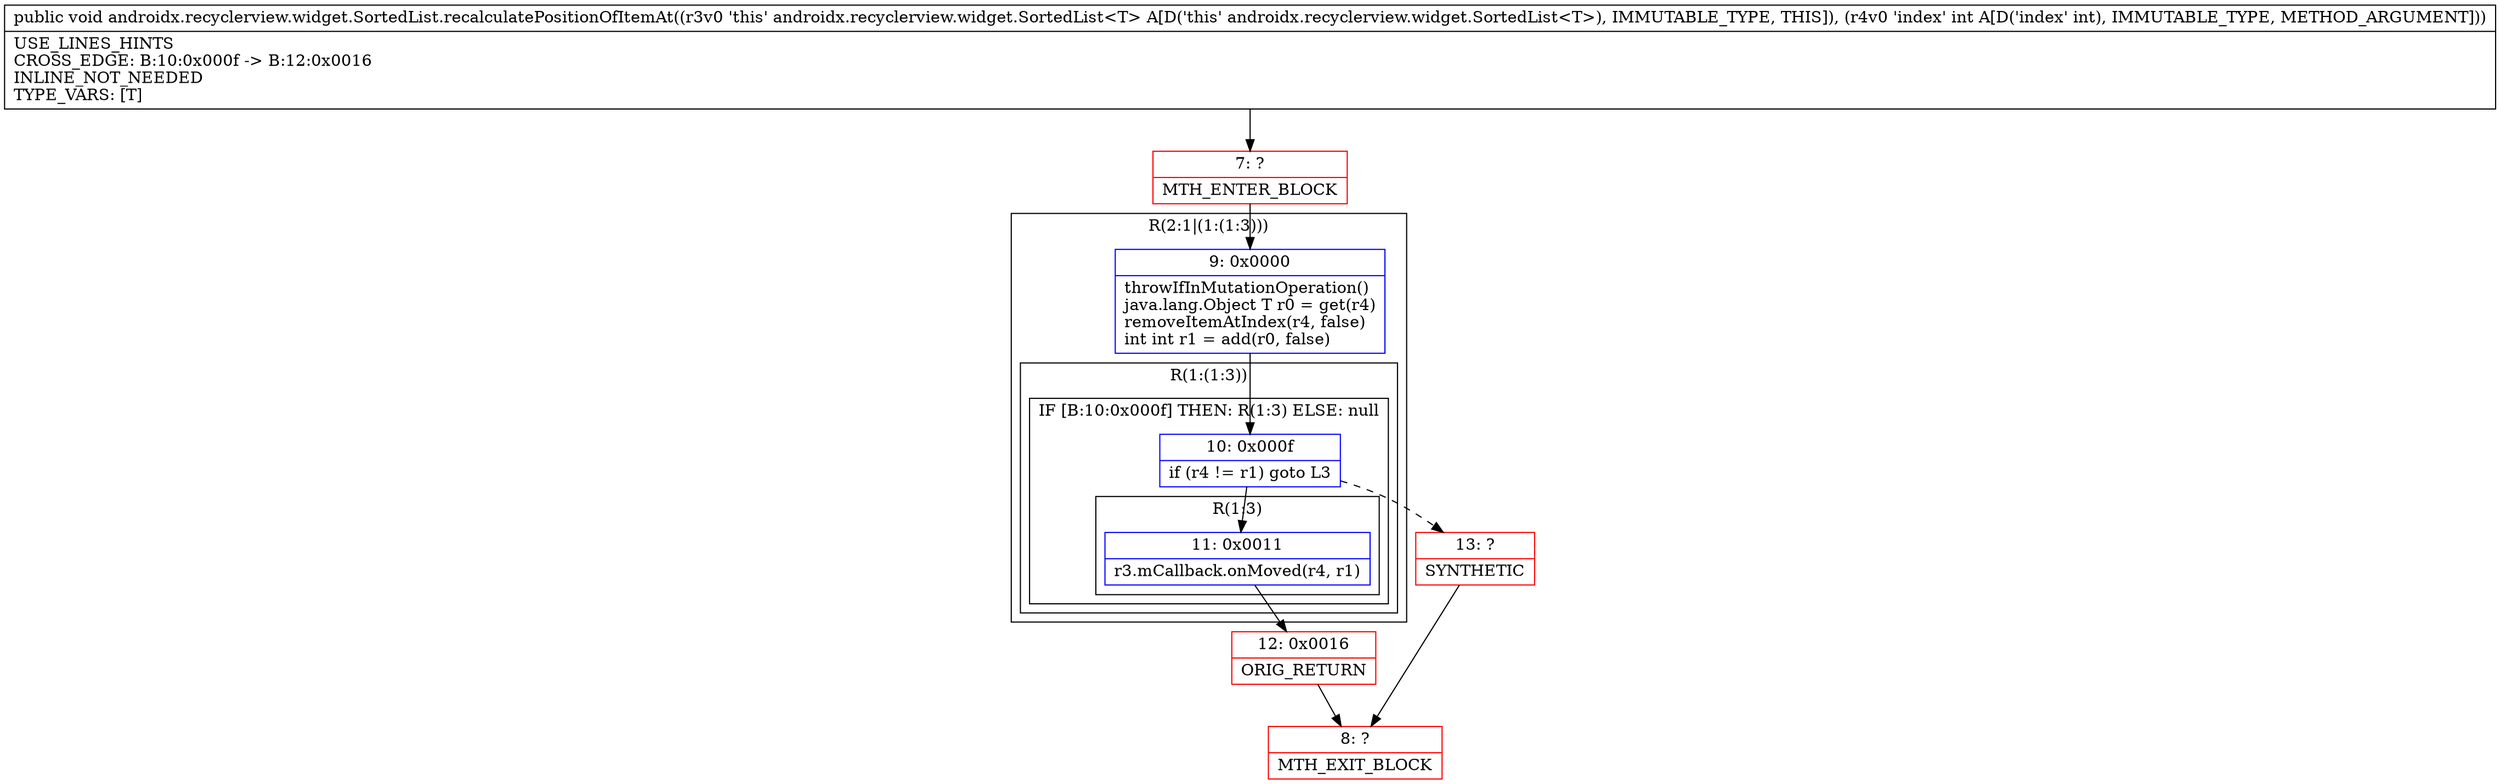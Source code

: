 digraph "CFG forandroidx.recyclerview.widget.SortedList.recalculatePositionOfItemAt(I)V" {
subgraph cluster_Region_1367009512 {
label = "R(2:1|(1:(1:3)))";
node [shape=record,color=blue];
Node_9 [shape=record,label="{9\:\ 0x0000|throwIfInMutationOperation()\ljava.lang.Object T r0 = get(r4)\lremoveItemAtIndex(r4, false)\lint int r1 = add(r0, false)\l}"];
subgraph cluster_Region_2022748044 {
label = "R(1:(1:3))";
node [shape=record,color=blue];
subgraph cluster_IfRegion_757607306 {
label = "IF [B:10:0x000f] THEN: R(1:3) ELSE: null";
node [shape=record,color=blue];
Node_10 [shape=record,label="{10\:\ 0x000f|if (r4 != r1) goto L3\l}"];
subgraph cluster_Region_1398579302 {
label = "R(1:3)";
node [shape=record,color=blue];
Node_11 [shape=record,label="{11\:\ 0x0011|r3.mCallback.onMoved(r4, r1)\l}"];
}
}
}
}
Node_7 [shape=record,color=red,label="{7\:\ ?|MTH_ENTER_BLOCK\l}"];
Node_12 [shape=record,color=red,label="{12\:\ 0x0016|ORIG_RETURN\l}"];
Node_8 [shape=record,color=red,label="{8\:\ ?|MTH_EXIT_BLOCK\l}"];
Node_13 [shape=record,color=red,label="{13\:\ ?|SYNTHETIC\l}"];
MethodNode[shape=record,label="{public void androidx.recyclerview.widget.SortedList.recalculatePositionOfItemAt((r3v0 'this' androidx.recyclerview.widget.SortedList\<T\> A[D('this' androidx.recyclerview.widget.SortedList\<T\>), IMMUTABLE_TYPE, THIS]), (r4v0 'index' int A[D('index' int), IMMUTABLE_TYPE, METHOD_ARGUMENT]))  | USE_LINES_HINTS\lCROSS_EDGE: B:10:0x000f \-\> B:12:0x0016\lINLINE_NOT_NEEDED\lTYPE_VARS: [T]\l}"];
MethodNode -> Node_7;Node_9 -> Node_10;
Node_10 -> Node_11;
Node_10 -> Node_13[style=dashed];
Node_11 -> Node_12;
Node_7 -> Node_9;
Node_12 -> Node_8;
Node_13 -> Node_8;
}

